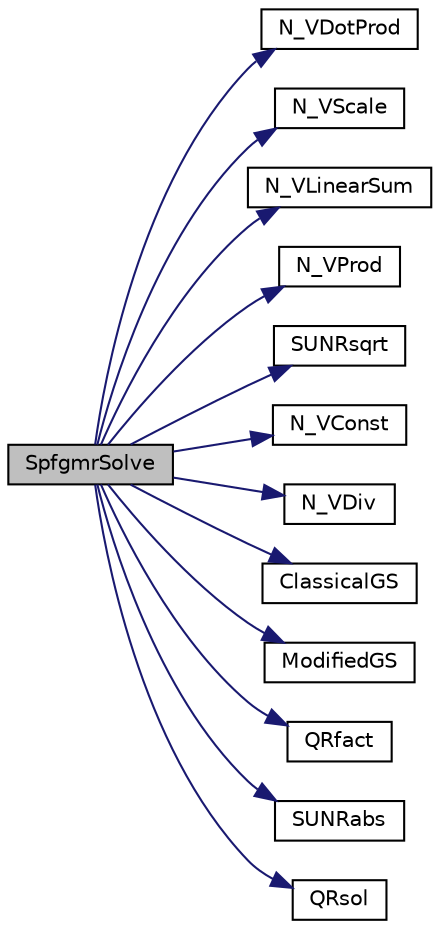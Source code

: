 digraph "SpfgmrSolve"
{
  edge [fontname="Helvetica",fontsize="10",labelfontname="Helvetica",labelfontsize="10"];
  node [fontname="Helvetica",fontsize="10",shape=record];
  rankdir="LR";
  Node10 [label="SpfgmrSolve",height=0.2,width=0.4,color="black", fillcolor="grey75", style="filled", fontcolor="black"];
  Node10 -> Node11 [color="midnightblue",fontsize="10",style="solid",fontname="Helvetica"];
  Node11 [label="N_VDotProd",height=0.2,width=0.4,color="black", fillcolor="white", style="filled",URL="$df/dc8/3rd_party_2sundials_2build_2include_2sundials_2sundials__nvector_8h.html#aaf3d8a78c274de5221d0ceb32e39be09"];
  Node10 -> Node12 [color="midnightblue",fontsize="10",style="solid",fontname="Helvetica"];
  Node12 [label="N_VScale",height=0.2,width=0.4,color="black", fillcolor="white", style="filled",URL="$df/dc8/3rd_party_2sundials_2build_2include_2sundials_2sundials__nvector_8h.html#a3f4411f978584de8f5050c93acd22d78"];
  Node10 -> Node13 [color="midnightblue",fontsize="10",style="solid",fontname="Helvetica"];
  Node13 [label="N_VLinearSum",height=0.2,width=0.4,color="black", fillcolor="white", style="filled",URL="$df/dc8/3rd_party_2sundials_2build_2include_2sundials_2sundials__nvector_8h.html#a85664141a78312ec58f4fe56e7311982"];
  Node10 -> Node14 [color="midnightblue",fontsize="10",style="solid",fontname="Helvetica"];
  Node14 [label="N_VProd",height=0.2,width=0.4,color="black", fillcolor="white", style="filled",URL="$df/dc8/3rd_party_2sundials_2build_2include_2sundials_2sundials__nvector_8h.html#ae406c0f84b2ab262144235bc2721da39"];
  Node10 -> Node15 [color="midnightblue",fontsize="10",style="solid",fontname="Helvetica"];
  Node15 [label="SUNRsqrt",height=0.2,width=0.4,color="black", fillcolor="white", style="filled",URL="$d4/d2b/3rd_party_2sundials_2build_2include_2sundials_2sundials__math_8h.html#ab93cb211d416e7ad32fdcde65d3e2178"];
  Node10 -> Node16 [color="midnightblue",fontsize="10",style="solid",fontname="Helvetica"];
  Node16 [label="N_VConst",height=0.2,width=0.4,color="black", fillcolor="white", style="filled",URL="$df/dc8/3rd_party_2sundials_2build_2include_2sundials_2sundials__nvector_8h.html#a710fcff35656c5ead6098074e1f6dda4"];
  Node10 -> Node17 [color="midnightblue",fontsize="10",style="solid",fontname="Helvetica"];
  Node17 [label="N_VDiv",height=0.2,width=0.4,color="black", fillcolor="white", style="filled",URL="$df/dc8/3rd_party_2sundials_2build_2include_2sundials_2sundials__nvector_8h.html#a3f39f17316a6e4fb856e9f9fcc530bef"];
  Node10 -> Node18 [color="midnightblue",fontsize="10",style="solid",fontname="Helvetica"];
  Node18 [label="ClassicalGS",height=0.2,width=0.4,color="black", fillcolor="white", style="filled",URL="$da/d99/3rd_party_2sundials_2build_2include_2sundials_2sundials__iterative_8h.html#a4426fea7cfbcd69b7f936cbcfce2ebba"];
  Node10 -> Node19 [color="midnightblue",fontsize="10",style="solid",fontname="Helvetica"];
  Node19 [label="ModifiedGS",height=0.2,width=0.4,color="black", fillcolor="white", style="filled",URL="$da/d99/3rd_party_2sundials_2build_2include_2sundials_2sundials__iterative_8h.html#af86cf650daf08762354baeccbeb96636"];
  Node10 -> Node20 [color="midnightblue",fontsize="10",style="solid",fontname="Helvetica"];
  Node20 [label="QRfact",height=0.2,width=0.4,color="black", fillcolor="white", style="filled",URL="$da/d99/3rd_party_2sundials_2build_2include_2sundials_2sundials__iterative_8h.html#af69ef36f31188212ae07a03fe1ead607"];
  Node10 -> Node21 [color="midnightblue",fontsize="10",style="solid",fontname="Helvetica"];
  Node21 [label="SUNRabs",height=0.2,width=0.4,color="black", fillcolor="white", style="filled",URL="$d4/d2b/3rd_party_2sundials_2build_2include_2sundials_2sundials__math_8h.html#af60ee8fc5ac94d0b36d8870bdbaff7d7"];
  Node10 -> Node22 [color="midnightblue",fontsize="10",style="solid",fontname="Helvetica"];
  Node22 [label="QRsol",height=0.2,width=0.4,color="black", fillcolor="white", style="filled",URL="$da/d99/3rd_party_2sundials_2build_2include_2sundials_2sundials__iterative_8h.html#ae32399fcf4d75d54a2fde5107ec3362e"];
}
